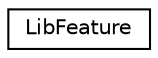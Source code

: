 digraph "Graphical Class Hierarchy"
{
  edge [fontname="Helvetica",fontsize="10",labelfontname="Helvetica",labelfontsize="10"];
  node [fontname="Helvetica",fontsize="10",shape=record];
  rankdir="LR";
  Node1 [label="LibFeature",height=0.2,width=0.4,color="black", fillcolor="white", style="filled",URL="$structLibFeature.html"];
}

